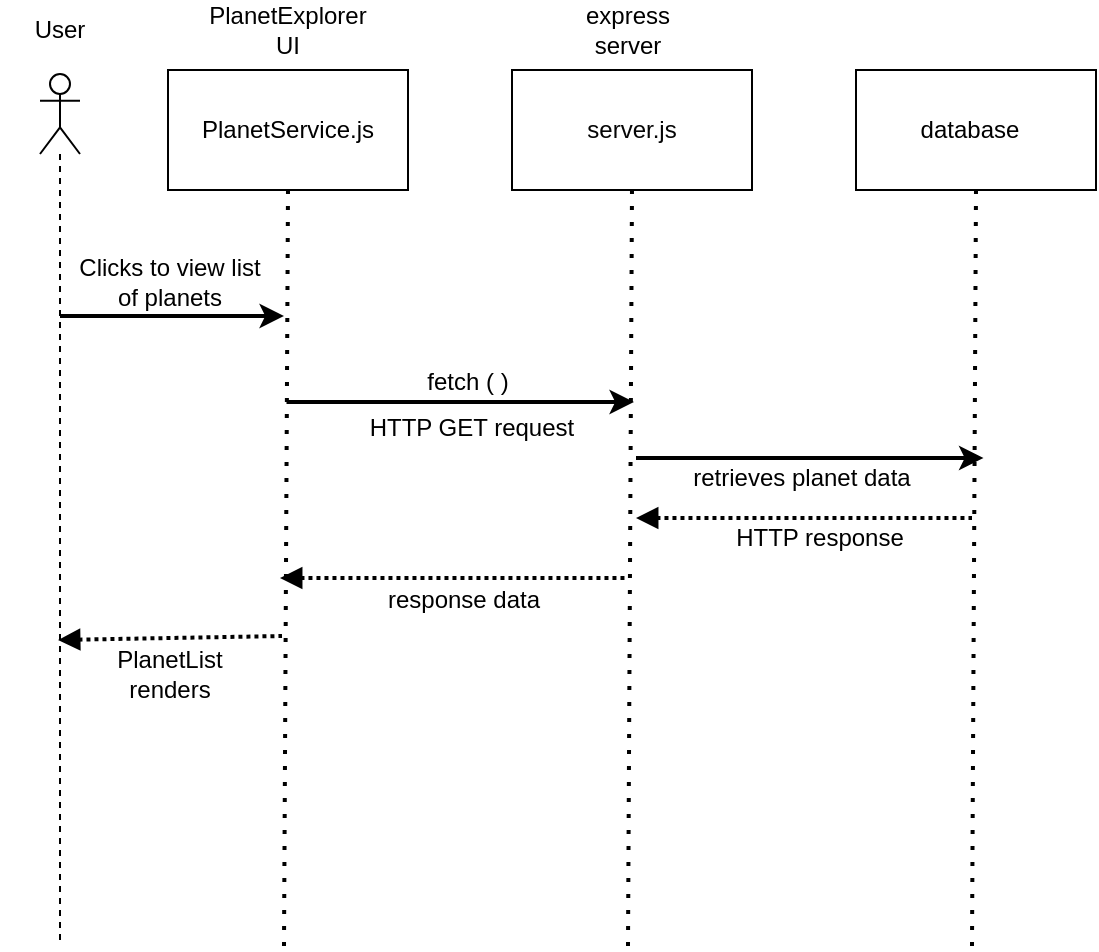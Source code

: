 <mxfile>
    <diagram id="lfrONvJ5XvdHwebsEPDT" name="Page-1">
        <mxGraphModel dx="946" dy="743" grid="0" gridSize="10" guides="1" tooltips="1" connect="1" arrows="1" fold="1" page="1" pageScale="1" pageWidth="827" pageHeight="1169" background="#ffffff" math="0" shadow="0">
            <root>
                <mxCell id="0"/>
                <mxCell id="1" parent="0"/>
                <mxCell id="3" value="" style="shape=umlLifeline;participant=umlActor;perimeter=lifelinePerimeter;whiteSpace=wrap;html=1;container=1;collapsible=0;recursiveResize=0;verticalAlign=top;spacingTop=36;outlineConnect=0;strokeColor=#000000;" parent="1" vertex="1">
                    <mxGeometry x="41" y="79" width="20" height="433" as="geometry"/>
                </mxCell>
                <mxCell id="6" value="" style="rounded=0;whiteSpace=wrap;html=1;fillColor=none;strokeColor=#000000;" parent="1" vertex="1">
                    <mxGeometry x="105" y="77" width="120" height="60" as="geometry"/>
                </mxCell>
                <mxCell id="7" value="" style="endArrow=none;dashed=1;html=1;dashPattern=1 3;strokeWidth=2;entryX=0.5;entryY=1;entryDx=0;entryDy=0;strokeColor=#000000;" parent="1" target="6" edge="1">
                    <mxGeometry width="50" height="50" relative="1" as="geometry">
                        <mxPoint x="163" y="515" as="sourcePoint"/>
                        <mxPoint x="183" y="272" as="targetPoint"/>
                    </mxGeometry>
                </mxCell>
                <mxCell id="9" value="&lt;font color=&quot;#050505&quot;&gt;server.js&lt;/font&gt;" style="rounded=0;whiteSpace=wrap;html=1;fillColor=none;strokeColor=#000000;" parent="1" vertex="1">
                    <mxGeometry x="277" y="77" width="120" height="60" as="geometry"/>
                </mxCell>
                <mxCell id="10" value="" style="endArrow=none;dashed=1;html=1;dashPattern=1 3;strokeWidth=2;entryX=0.5;entryY=1;entryDx=0;entryDy=0;strokeColor=#000000;" parent="1" target="9" edge="1">
                    <mxGeometry width="50" height="50" relative="1" as="geometry">
                        <mxPoint x="335" y="515" as="sourcePoint"/>
                        <mxPoint x="355" y="272" as="targetPoint"/>
                    </mxGeometry>
                </mxCell>
                <mxCell id="11" value="" style="rounded=0;whiteSpace=wrap;html=1;fillColor=none;strokeColor=#000000;" parent="1" vertex="1">
                    <mxGeometry x="449" y="77" width="120" height="60" as="geometry"/>
                </mxCell>
                <mxCell id="12" value="" style="endArrow=none;dashed=1;html=1;dashPattern=1 3;strokeWidth=2;entryX=0.5;entryY=1;entryDx=0;entryDy=0;strokeColor=#000000;" parent="1" target="11" edge="1">
                    <mxGeometry width="50" height="50" relative="1" as="geometry">
                        <mxPoint x="507" y="515" as="sourcePoint"/>
                        <mxPoint x="527" y="272" as="targetPoint"/>
                    </mxGeometry>
                </mxCell>
                <mxCell id="13" value="User" style="text;html=1;strokeColor=none;fillColor=none;align=center;verticalAlign=middle;whiteSpace=wrap;rounded=0;labelBackgroundColor=none;fontColor=none;" parent="1" vertex="1">
                    <mxGeometry x="21" y="42" width="60" height="30" as="geometry"/>
                </mxCell>
                <mxCell id="14" value="PlanetExplorer UI" style="text;html=1;strokeColor=none;fillColor=none;align=center;verticalAlign=middle;whiteSpace=wrap;rounded=0;labelBackgroundColor=none;fontColor=none;" parent="1" vertex="1">
                    <mxGeometry x="135" y="42" width="60" height="30" as="geometry"/>
                </mxCell>
                <mxCell id="15" value="express server" style="text;html=1;strokeColor=none;fillColor=none;align=center;verticalAlign=middle;whiteSpace=wrap;rounded=0;labelBackgroundColor=none;fontColor=none;" parent="1" vertex="1">
                    <mxGeometry x="305" y="42" width="60" height="30" as="geometry"/>
                </mxCell>
                <mxCell id="16" value="database" style="text;html=1;strokeColor=none;fillColor=none;align=center;verticalAlign=middle;whiteSpace=wrap;rounded=0;labelBackgroundColor=none;fontColor=none;" parent="1" vertex="1">
                    <mxGeometry x="476" y="92" width="60" height="30" as="geometry"/>
                </mxCell>
                <mxCell id="17" value="Clicks to view list of planets" style="text;html=1;strokeColor=none;fillColor=none;align=center;verticalAlign=middle;whiteSpace=wrap;rounded=0;labelBackgroundColor=none;fontColor=none;" parent="1" vertex="1">
                    <mxGeometry x="54" y="168" width="104" height="30" as="geometry"/>
                </mxCell>
                <mxCell id="18" value="" style="endArrow=classic;html=1;strokeWidth=2;strokeColor=#000000;fontColor=none;endFill=1;" parent="1" source="3" edge="1">
                    <mxGeometry width="50" height="50" relative="1" as="geometry">
                        <mxPoint x="318" y="331" as="sourcePoint"/>
                        <mxPoint x="163" y="200" as="targetPoint"/>
                    </mxGeometry>
                </mxCell>
                <mxCell id="19" value="PlanetService.js" style="text;html=1;strokeColor=none;fillColor=none;align=center;verticalAlign=middle;whiteSpace=wrap;rounded=0;labelBackgroundColor=none;fontColor=none;" parent="1" vertex="1">
                    <mxGeometry x="135" y="92" width="60" height="30" as="geometry"/>
                </mxCell>
                <mxCell id="20" value="fetch ( )" style="text;html=1;strokeColor=none;fillColor=none;align=center;verticalAlign=middle;whiteSpace=wrap;rounded=0;labelBackgroundColor=none;fontColor=none;" parent="1" vertex="1">
                    <mxGeometry x="203" y="218" width="104" height="30" as="geometry"/>
                </mxCell>
                <mxCell id="21" value="" style="endArrow=classic;html=1;strokeWidth=2;strokeColor=#000000;fontColor=none;endFill=1;" parent="1" edge="1">
                    <mxGeometry width="50" height="50" relative="1" as="geometry">
                        <mxPoint x="164.25" y="243" as="sourcePoint"/>
                        <mxPoint x="338" y="243" as="targetPoint"/>
                    </mxGeometry>
                </mxCell>
                <mxCell id="22" value="HTTP GET request" style="text;html=1;strokeColor=none;fillColor=none;align=center;verticalAlign=middle;whiteSpace=wrap;rounded=0;labelBackgroundColor=none;fontColor=none;" vertex="1" parent="1">
                    <mxGeometry x="195" y="241" width="124" height="30" as="geometry"/>
                </mxCell>
                <mxCell id="23" value="" style="endArrow=classic;html=1;strokeWidth=2;strokeColor=#000000;fontColor=none;endFill=1;" edge="1" parent="1">
                    <mxGeometry width="50" height="50" relative="1" as="geometry">
                        <mxPoint x="339.0" y="271" as="sourcePoint"/>
                        <mxPoint x="512.75" y="271" as="targetPoint"/>
                    </mxGeometry>
                </mxCell>
                <mxCell id="24" value="retrieves planet data" style="text;html=1;strokeColor=none;fillColor=none;align=center;verticalAlign=middle;whiteSpace=wrap;rounded=0;labelBackgroundColor=none;fontColor=none;" vertex="1" parent="1">
                    <mxGeometry x="360" y="266" width="124" height="30" as="geometry"/>
                </mxCell>
                <mxCell id="27" value="" style="endArrow=none;html=1;strokeWidth=2;strokeColor=#000000;fontColor=none;endFill=0;startArrow=block;startFill=1;dashed=1;dashPattern=1 1;" edge="1" parent="1">
                    <mxGeometry width="50" height="50" relative="1" as="geometry">
                        <mxPoint x="339.0" y="301" as="sourcePoint"/>
                        <mxPoint x="507" y="301" as="targetPoint"/>
                    </mxGeometry>
                </mxCell>
                <mxCell id="29" value="HTTP response" style="text;html=1;strokeColor=none;fillColor=none;align=center;verticalAlign=middle;whiteSpace=wrap;rounded=0;labelBackgroundColor=none;fontColor=none;dashed=1;" vertex="1" parent="1">
                    <mxGeometry x="369" y="296" width="124" height="30" as="geometry"/>
                </mxCell>
                <mxCell id="30" value="" style="endArrow=none;html=1;strokeWidth=2;strokeColor=#000000;fontColor=none;endFill=0;startArrow=block;startFill=1;dashed=1;dashPattern=1 1;" edge="1" parent="1">
                    <mxGeometry width="50" height="50" relative="1" as="geometry">
                        <mxPoint x="161.0" y="331" as="sourcePoint"/>
                        <mxPoint x="334.75" y="331" as="targetPoint"/>
                    </mxGeometry>
                </mxCell>
                <mxCell id="31" value="response data" style="text;html=1;strokeColor=none;fillColor=none;align=center;verticalAlign=middle;whiteSpace=wrap;rounded=0;labelBackgroundColor=none;fontColor=none;" vertex="1" parent="1">
                    <mxGeometry x="191" y="327" width="124" height="29" as="geometry"/>
                </mxCell>
                <mxCell id="32" value="" style="endArrow=none;html=1;strokeWidth=2;strokeColor=#000000;fontColor=none;endFill=0;startArrow=block;startFill=1;dashed=1;dashPattern=1 1;" edge="1" parent="1">
                    <mxGeometry width="50" height="50" relative="1" as="geometry">
                        <mxPoint x="50" y="362" as="sourcePoint"/>
                        <mxPoint x="162" y="360" as="targetPoint"/>
                    </mxGeometry>
                </mxCell>
                <mxCell id="33" value="PlanetList renders" style="text;html=1;strokeColor=none;fillColor=none;align=center;verticalAlign=middle;whiteSpace=wrap;rounded=0;labelBackgroundColor=none;fontColor=none;" vertex="1" parent="1">
                    <mxGeometry x="64" y="364" width="84" height="29" as="geometry"/>
                </mxCell>
            </root>
        </mxGraphModel>
    </diagram>
</mxfile>